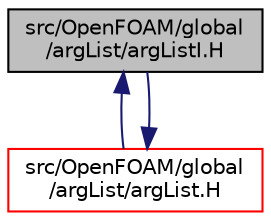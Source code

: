digraph "src/OpenFOAM/global/argList/argListI.H"
{
  bgcolor="transparent";
  edge [fontname="Helvetica",fontsize="10",labelfontname="Helvetica",labelfontsize="10"];
  node [fontname="Helvetica",fontsize="10",shape=record];
  Node1 [label="src/OpenFOAM/global\l/argList/argListI.H",height=0.2,width=0.4,color="black", fillcolor="grey75", style="filled", fontcolor="black"];
  Node1 -> Node2 [dir="back",color="midnightblue",fontsize="10",style="solid",fontname="Helvetica"];
  Node2 [label="src/OpenFOAM/global\l/argList/argList.H",height=0.2,width=0.4,color="red",URL="$a08172.html"];
  Node2 -> Node1 [dir="back",color="midnightblue",fontsize="10",style="solid",fontname="Helvetica"];
}
